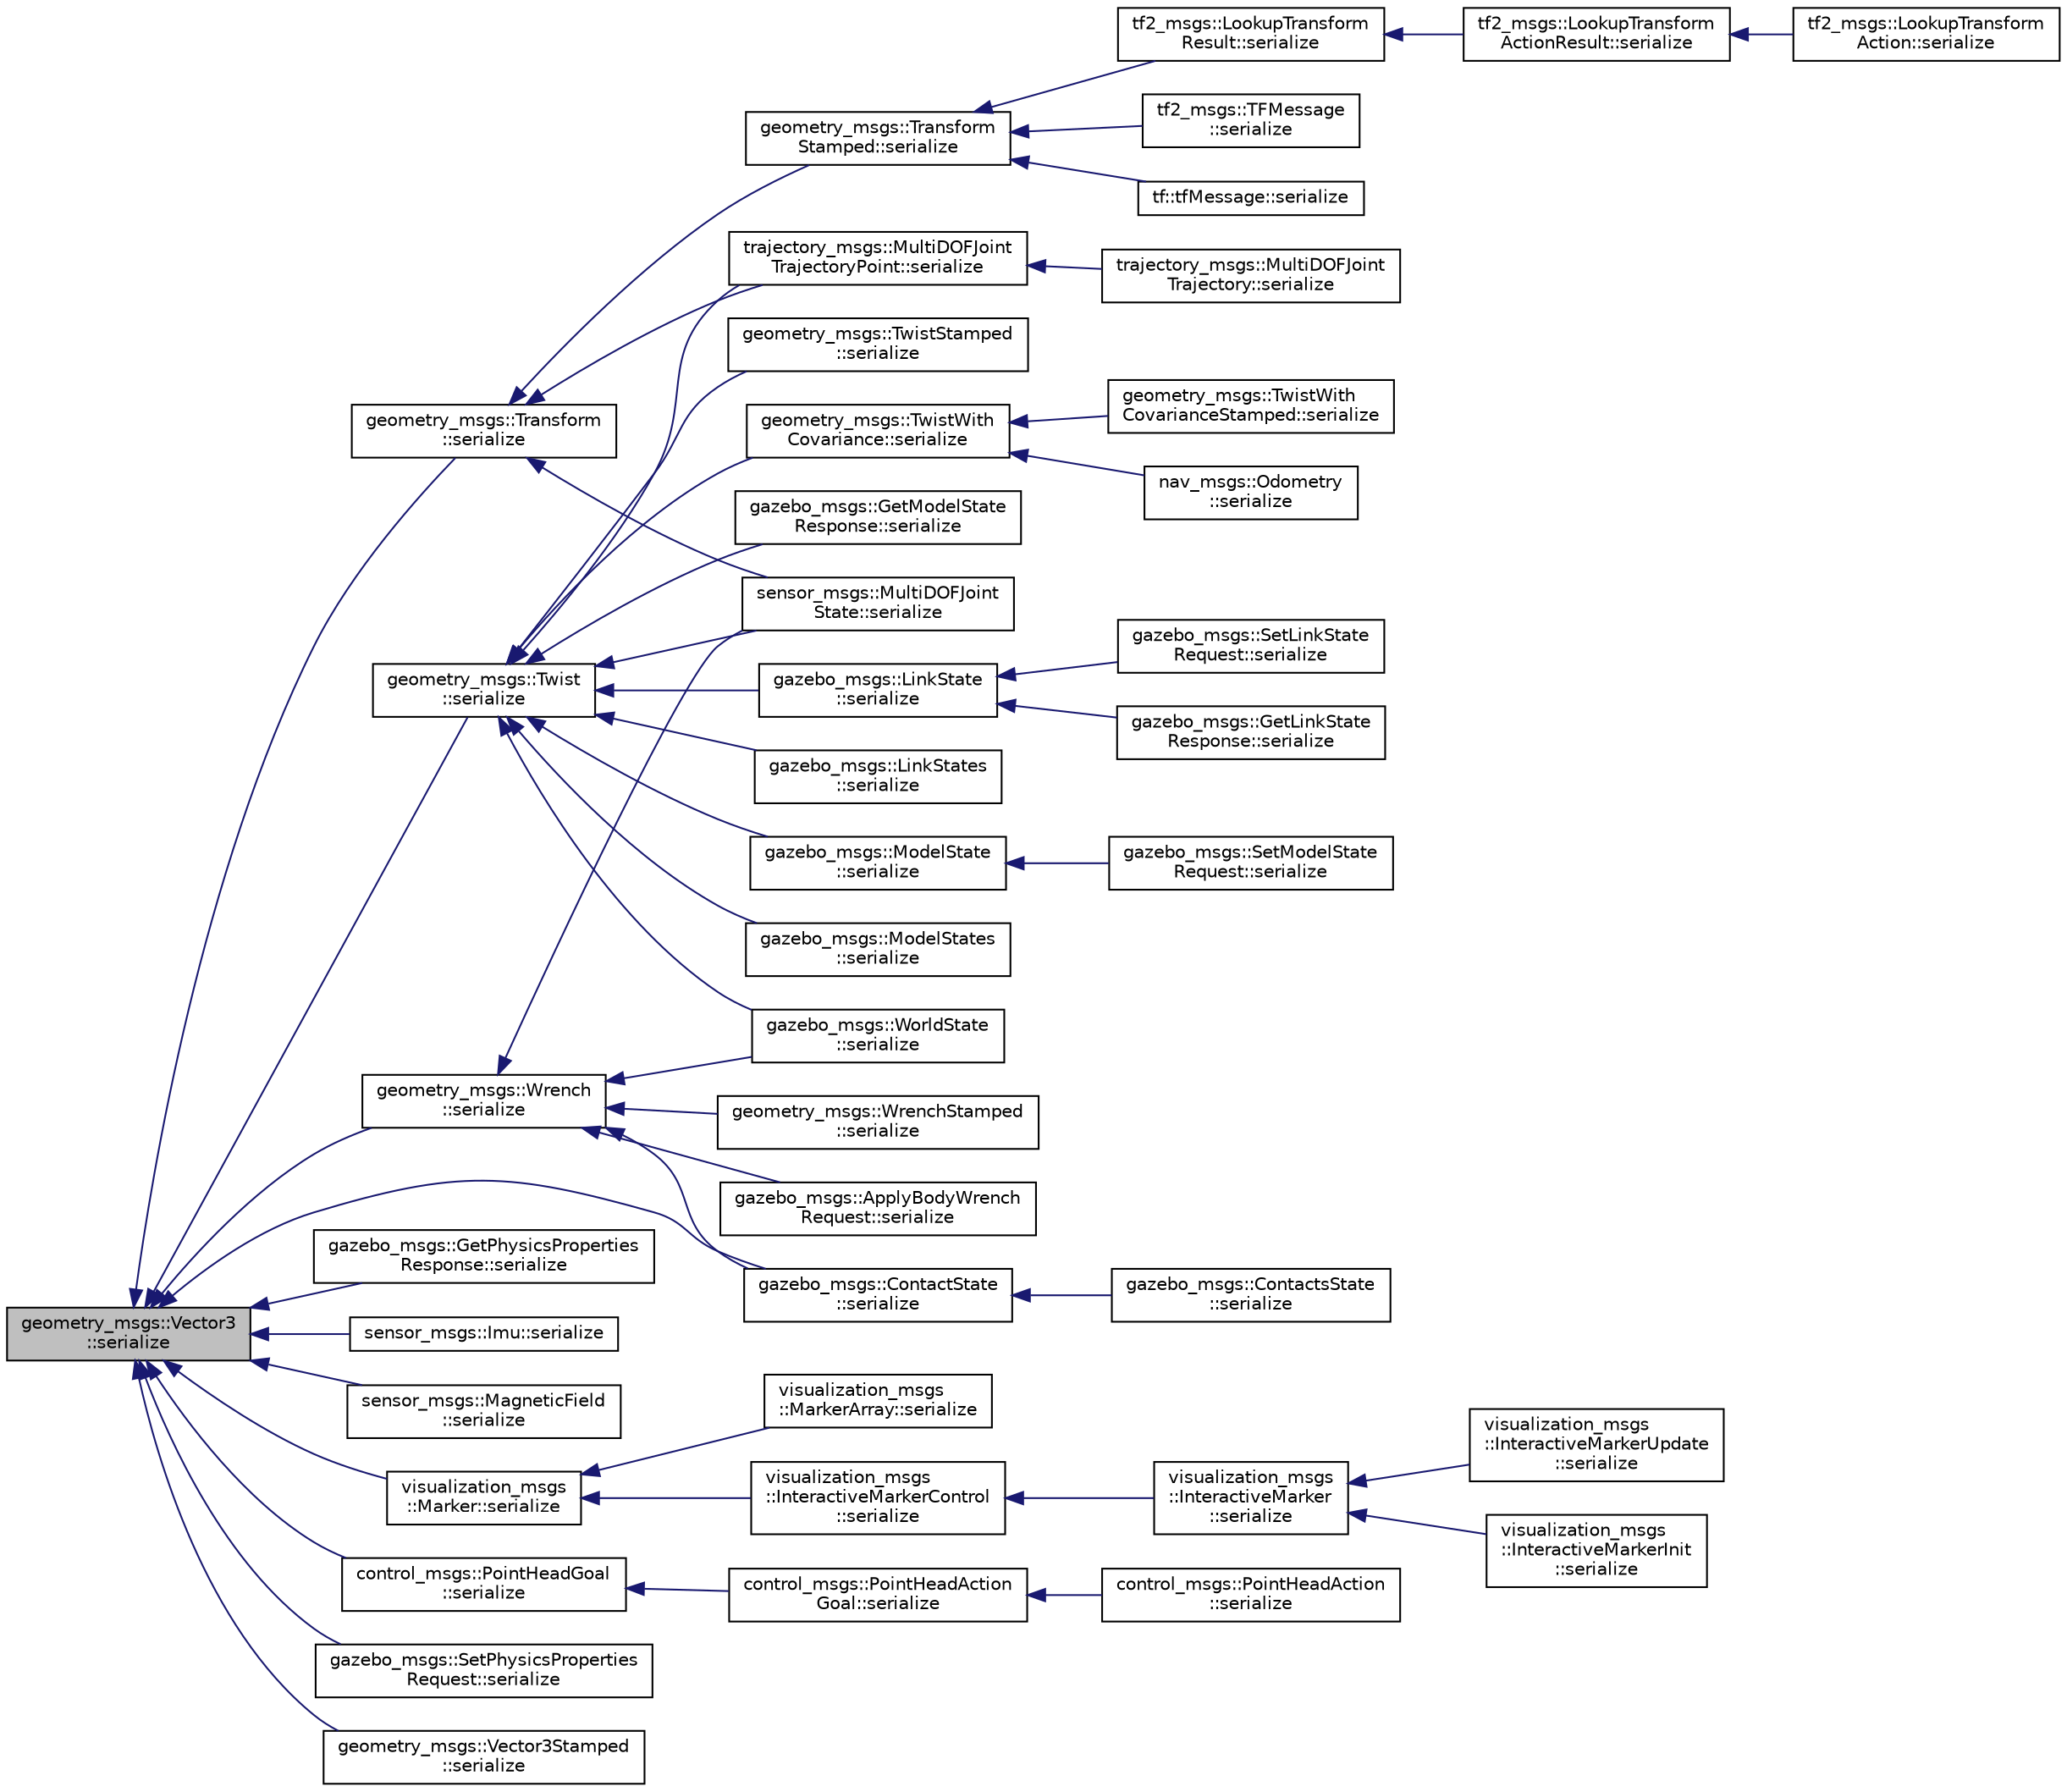 digraph "geometry_msgs::Vector3::serialize"
{
  edge [fontname="Helvetica",fontsize="10",labelfontname="Helvetica",labelfontsize="10"];
  node [fontname="Helvetica",fontsize="10",shape=record];
  rankdir="LR";
  Node1 [label="geometry_msgs::Vector3\l::serialize",height=0.2,width=0.4,color="black", fillcolor="grey75", style="filled" fontcolor="black"];
  Node1 -> Node2 [dir="back",color="midnightblue",fontsize="10",style="solid",fontname="Helvetica"];
  Node2 [label="gazebo_msgs::ContactState\l::serialize",height=0.2,width=0.4,color="black", fillcolor="white", style="filled",URL="$classgazebo__msgs_1_1_contact_state.html#a8b489e7cb9869ea321a369557d86006c"];
  Node2 -> Node3 [dir="back",color="midnightblue",fontsize="10",style="solid",fontname="Helvetica"];
  Node3 [label="gazebo_msgs::ContactsState\l::serialize",height=0.2,width=0.4,color="black", fillcolor="white", style="filled",URL="$classgazebo__msgs_1_1_contacts_state.html#a13b9fbf6198c7b4589c3d51e85b9d3c3"];
  Node1 -> Node4 [dir="back",color="midnightblue",fontsize="10",style="solid",fontname="Helvetica"];
  Node4 [label="gazebo_msgs::GetPhysicsProperties\lResponse::serialize",height=0.2,width=0.4,color="black", fillcolor="white", style="filled",URL="$classgazebo__msgs_1_1_get_physics_properties_response.html#a5b77a89460911effdaa33f5b4cbdfb86"];
  Node1 -> Node5 [dir="back",color="midnightblue",fontsize="10",style="solid",fontname="Helvetica"];
  Node5 [label="sensor_msgs::Imu::serialize",height=0.2,width=0.4,color="black", fillcolor="white", style="filled",URL="$classsensor__msgs_1_1_imu.html#a3cf2046fd2ec602ecc05e68d6f88169d"];
  Node1 -> Node6 [dir="back",color="midnightblue",fontsize="10",style="solid",fontname="Helvetica"];
  Node6 [label="sensor_msgs::MagneticField\l::serialize",height=0.2,width=0.4,color="black", fillcolor="white", style="filled",URL="$classsensor__msgs_1_1_magnetic_field.html#a4d74fc9b3467c06ab621149e5d1da1fb"];
  Node1 -> Node7 [dir="back",color="midnightblue",fontsize="10",style="solid",fontname="Helvetica"];
  Node7 [label="visualization_msgs\l::Marker::serialize",height=0.2,width=0.4,color="black", fillcolor="white", style="filled",URL="$classvisualization__msgs_1_1_marker.html#a45a6ab6cb7a163b240bdff8ff937a13f"];
  Node7 -> Node8 [dir="back",color="midnightblue",fontsize="10",style="solid",fontname="Helvetica"];
  Node8 [label="visualization_msgs\l::InteractiveMarkerControl\l::serialize",height=0.2,width=0.4,color="black", fillcolor="white", style="filled",URL="$classvisualization__msgs_1_1_interactive_marker_control.html#ae0551e8cc332a7f0a999966c4154e1e1"];
  Node8 -> Node9 [dir="back",color="midnightblue",fontsize="10",style="solid",fontname="Helvetica"];
  Node9 [label="visualization_msgs\l::InteractiveMarker\l::serialize",height=0.2,width=0.4,color="black", fillcolor="white", style="filled",URL="$classvisualization__msgs_1_1_interactive_marker.html#a4a9c12c8b833b36acb06f7fc8966ea07"];
  Node9 -> Node10 [dir="back",color="midnightblue",fontsize="10",style="solid",fontname="Helvetica"];
  Node10 [label="visualization_msgs\l::InteractiveMarkerInit\l::serialize",height=0.2,width=0.4,color="black", fillcolor="white", style="filled",URL="$classvisualization__msgs_1_1_interactive_marker_init.html#a10f8a90ceead7129fed8b030561f6d62"];
  Node9 -> Node11 [dir="back",color="midnightblue",fontsize="10",style="solid",fontname="Helvetica"];
  Node11 [label="visualization_msgs\l::InteractiveMarkerUpdate\l::serialize",height=0.2,width=0.4,color="black", fillcolor="white", style="filled",URL="$classvisualization__msgs_1_1_interactive_marker_update.html#a66eb6edf924a5c22a67d43a892e0a874"];
  Node7 -> Node12 [dir="back",color="midnightblue",fontsize="10",style="solid",fontname="Helvetica"];
  Node12 [label="visualization_msgs\l::MarkerArray::serialize",height=0.2,width=0.4,color="black", fillcolor="white", style="filled",URL="$classvisualization__msgs_1_1_marker_array.html#ae384695396a9747058da4a1913d05b27"];
  Node1 -> Node13 [dir="back",color="midnightblue",fontsize="10",style="solid",fontname="Helvetica"];
  Node13 [label="control_msgs::PointHeadGoal\l::serialize",height=0.2,width=0.4,color="black", fillcolor="white", style="filled",URL="$classcontrol__msgs_1_1_point_head_goal.html#a0af990ae43a37be31e31d9c70dcf2d91"];
  Node13 -> Node14 [dir="back",color="midnightblue",fontsize="10",style="solid",fontname="Helvetica"];
  Node14 [label="control_msgs::PointHeadAction\lGoal::serialize",height=0.2,width=0.4,color="black", fillcolor="white", style="filled",URL="$classcontrol__msgs_1_1_point_head_action_goal.html#a82b2838cd181d2515471f52211f6ecc6"];
  Node14 -> Node15 [dir="back",color="midnightblue",fontsize="10",style="solid",fontname="Helvetica"];
  Node15 [label="control_msgs::PointHeadAction\l::serialize",height=0.2,width=0.4,color="black", fillcolor="white", style="filled",URL="$classcontrol__msgs_1_1_point_head_action.html#a3ab02dbe3e593381dd69f219b06facc1"];
  Node1 -> Node16 [dir="back",color="midnightblue",fontsize="10",style="solid",fontname="Helvetica"];
  Node16 [label="gazebo_msgs::SetPhysicsProperties\lRequest::serialize",height=0.2,width=0.4,color="black", fillcolor="white", style="filled",URL="$classgazebo__msgs_1_1_set_physics_properties_request.html#a5fa234ce35d12f6e6ebf1f7179a4613c"];
  Node1 -> Node17 [dir="back",color="midnightblue",fontsize="10",style="solid",fontname="Helvetica"];
  Node17 [label="geometry_msgs::Transform\l::serialize",height=0.2,width=0.4,color="black", fillcolor="white", style="filled",URL="$classgeometry__msgs_1_1_transform.html#a41af5075ee0d737a4af6e97da0bb6bed"];
  Node17 -> Node18 [dir="back",color="midnightblue",fontsize="10",style="solid",fontname="Helvetica"];
  Node18 [label="sensor_msgs::MultiDOFJoint\lState::serialize",height=0.2,width=0.4,color="black", fillcolor="white", style="filled",URL="$classsensor__msgs_1_1_multi_d_o_f_joint_state.html#a6d318896c545c09bcb463b4d3066d331"];
  Node17 -> Node19 [dir="back",color="midnightblue",fontsize="10",style="solid",fontname="Helvetica"];
  Node19 [label="trajectory_msgs::MultiDOFJoint\lTrajectoryPoint::serialize",height=0.2,width=0.4,color="black", fillcolor="white", style="filled",URL="$classtrajectory__msgs_1_1_multi_d_o_f_joint_trajectory_point.html#af30b25913bb65e77102777ce3c8a6a47"];
  Node19 -> Node20 [dir="back",color="midnightblue",fontsize="10",style="solid",fontname="Helvetica"];
  Node20 [label="trajectory_msgs::MultiDOFJoint\lTrajectory::serialize",height=0.2,width=0.4,color="black", fillcolor="white", style="filled",URL="$classtrajectory__msgs_1_1_multi_d_o_f_joint_trajectory.html#a284fb63e9e681068ceff57d2c2c63d60"];
  Node17 -> Node21 [dir="back",color="midnightblue",fontsize="10",style="solid",fontname="Helvetica"];
  Node21 [label="geometry_msgs::Transform\lStamped::serialize",height=0.2,width=0.4,color="black", fillcolor="white", style="filled",URL="$classgeometry__msgs_1_1_transform_stamped.html#a5803b357a7b8a769564bb20120c7746b"];
  Node21 -> Node22 [dir="back",color="midnightblue",fontsize="10",style="solid",fontname="Helvetica"];
  Node22 [label="tf2_msgs::LookupTransform\lResult::serialize",height=0.2,width=0.4,color="black", fillcolor="white", style="filled",URL="$classtf2__msgs_1_1_lookup_transform_result.html#af084a215cc61efbf840a23dd9854566d"];
  Node22 -> Node23 [dir="back",color="midnightblue",fontsize="10",style="solid",fontname="Helvetica"];
  Node23 [label="tf2_msgs::LookupTransform\lActionResult::serialize",height=0.2,width=0.4,color="black", fillcolor="white", style="filled",URL="$classtf2__msgs_1_1_lookup_transform_action_result.html#a523937865c7544102a3e0b236bbca3c0"];
  Node23 -> Node24 [dir="back",color="midnightblue",fontsize="10",style="solid",fontname="Helvetica"];
  Node24 [label="tf2_msgs::LookupTransform\lAction::serialize",height=0.2,width=0.4,color="black", fillcolor="white", style="filled",URL="$classtf2__msgs_1_1_lookup_transform_action.html#a7c5880ab1d4af63ee270b5ddfad178b5"];
  Node21 -> Node25 [dir="back",color="midnightblue",fontsize="10",style="solid",fontname="Helvetica"];
  Node25 [label="tf2_msgs::TFMessage\l::serialize",height=0.2,width=0.4,color="black", fillcolor="white", style="filled",URL="$classtf2__msgs_1_1_t_f_message.html#ac654a70fb7e6ac71e2dd17fd27071f10"];
  Node21 -> Node26 [dir="back",color="midnightblue",fontsize="10",style="solid",fontname="Helvetica"];
  Node26 [label="tf::tfMessage::serialize",height=0.2,width=0.4,color="black", fillcolor="white", style="filled",URL="$classtf_1_1tf_message.html#a8ff1d808b77eba7635da49c8d0817522"];
  Node1 -> Node27 [dir="back",color="midnightblue",fontsize="10",style="solid",fontname="Helvetica"];
  Node27 [label="geometry_msgs::Twist\l::serialize",height=0.2,width=0.4,color="black", fillcolor="white", style="filled",URL="$classgeometry__msgs_1_1_twist.html#a6b6773811c51714ffce0412ec15ff277"];
  Node27 -> Node28 [dir="back",color="midnightblue",fontsize="10",style="solid",fontname="Helvetica"];
  Node28 [label="gazebo_msgs::GetModelState\lResponse::serialize",height=0.2,width=0.4,color="black", fillcolor="white", style="filled",URL="$classgazebo__msgs_1_1_get_model_state_response.html#adecda3e43fd03a9cf2ed6e53a4e4823f"];
  Node27 -> Node29 [dir="back",color="midnightblue",fontsize="10",style="solid",fontname="Helvetica"];
  Node29 [label="gazebo_msgs::LinkState\l::serialize",height=0.2,width=0.4,color="black", fillcolor="white", style="filled",URL="$classgazebo__msgs_1_1_link_state.html#a4b49828457d29c7b4dfcb0cb934087a1"];
  Node29 -> Node30 [dir="back",color="midnightblue",fontsize="10",style="solid",fontname="Helvetica"];
  Node30 [label="gazebo_msgs::GetLinkState\lResponse::serialize",height=0.2,width=0.4,color="black", fillcolor="white", style="filled",URL="$classgazebo__msgs_1_1_get_link_state_response.html#ad171e68bf9b115bd8cc8a6f8563b272b"];
  Node29 -> Node31 [dir="back",color="midnightblue",fontsize="10",style="solid",fontname="Helvetica"];
  Node31 [label="gazebo_msgs::SetLinkState\lRequest::serialize",height=0.2,width=0.4,color="black", fillcolor="white", style="filled",URL="$classgazebo__msgs_1_1_set_link_state_request.html#a661df78bb0080bd8b17fe5f206f522fe"];
  Node27 -> Node32 [dir="back",color="midnightblue",fontsize="10",style="solid",fontname="Helvetica"];
  Node32 [label="gazebo_msgs::LinkStates\l::serialize",height=0.2,width=0.4,color="black", fillcolor="white", style="filled",URL="$classgazebo__msgs_1_1_link_states.html#a90b009133b549e9ce9cf79df20976eed"];
  Node27 -> Node33 [dir="back",color="midnightblue",fontsize="10",style="solid",fontname="Helvetica"];
  Node33 [label="gazebo_msgs::ModelState\l::serialize",height=0.2,width=0.4,color="black", fillcolor="white", style="filled",URL="$classgazebo__msgs_1_1_model_state.html#a829e391d8bafff5ac5d352dee85d8583"];
  Node33 -> Node34 [dir="back",color="midnightblue",fontsize="10",style="solid",fontname="Helvetica"];
  Node34 [label="gazebo_msgs::SetModelState\lRequest::serialize",height=0.2,width=0.4,color="black", fillcolor="white", style="filled",URL="$classgazebo__msgs_1_1_set_model_state_request.html#af3531f1e517d58293e2384fe6f919dde"];
  Node27 -> Node35 [dir="back",color="midnightblue",fontsize="10",style="solid",fontname="Helvetica"];
  Node35 [label="gazebo_msgs::ModelStates\l::serialize",height=0.2,width=0.4,color="black", fillcolor="white", style="filled",URL="$classgazebo__msgs_1_1_model_states.html#ad95008cc25081cd1475156fceae14ec1"];
  Node27 -> Node18 [dir="back",color="midnightblue",fontsize="10",style="solid",fontname="Helvetica"];
  Node27 -> Node19 [dir="back",color="midnightblue",fontsize="10",style="solid",fontname="Helvetica"];
  Node27 -> Node36 [dir="back",color="midnightblue",fontsize="10",style="solid",fontname="Helvetica"];
  Node36 [label="geometry_msgs::TwistStamped\l::serialize",height=0.2,width=0.4,color="black", fillcolor="white", style="filled",URL="$classgeometry__msgs_1_1_twist_stamped.html#a6de03c9b9035adc3e988aa7dabc75185"];
  Node27 -> Node37 [dir="back",color="midnightblue",fontsize="10",style="solid",fontname="Helvetica"];
  Node37 [label="geometry_msgs::TwistWith\lCovariance::serialize",height=0.2,width=0.4,color="black", fillcolor="white", style="filled",URL="$classgeometry__msgs_1_1_twist_with_covariance.html#a0c2e8f02cc22da446148d914405cca7b"];
  Node37 -> Node38 [dir="back",color="midnightblue",fontsize="10",style="solid",fontname="Helvetica"];
  Node38 [label="nav_msgs::Odometry\l::serialize",height=0.2,width=0.4,color="black", fillcolor="white", style="filled",URL="$classnav__msgs_1_1_odometry.html#a4ce6cfcb047b727c731ecfb244b8df81"];
  Node37 -> Node39 [dir="back",color="midnightblue",fontsize="10",style="solid",fontname="Helvetica"];
  Node39 [label="geometry_msgs::TwistWith\lCovarianceStamped::serialize",height=0.2,width=0.4,color="black", fillcolor="white", style="filled",URL="$classgeometry__msgs_1_1_twist_with_covariance_stamped.html#a48c9910bf13418def2f8438a911e650b"];
  Node27 -> Node40 [dir="back",color="midnightblue",fontsize="10",style="solid",fontname="Helvetica"];
  Node40 [label="gazebo_msgs::WorldState\l::serialize",height=0.2,width=0.4,color="black", fillcolor="white", style="filled",URL="$classgazebo__msgs_1_1_world_state.html#a9068559088deb85a987b5ae6b5c18f3a"];
  Node1 -> Node41 [dir="back",color="midnightblue",fontsize="10",style="solid",fontname="Helvetica"];
  Node41 [label="geometry_msgs::Vector3Stamped\l::serialize",height=0.2,width=0.4,color="black", fillcolor="white", style="filled",URL="$classgeometry__msgs_1_1_vector3_stamped.html#adb917238b298f6151590ef07d5339fa8"];
  Node1 -> Node42 [dir="back",color="midnightblue",fontsize="10",style="solid",fontname="Helvetica"];
  Node42 [label="geometry_msgs::Wrench\l::serialize",height=0.2,width=0.4,color="black", fillcolor="white", style="filled",URL="$classgeometry__msgs_1_1_wrench.html#a775fb20d263b4bf2bd4f3200fca1afec"];
  Node42 -> Node43 [dir="back",color="midnightblue",fontsize="10",style="solid",fontname="Helvetica"];
  Node43 [label="gazebo_msgs::ApplyBodyWrench\lRequest::serialize",height=0.2,width=0.4,color="black", fillcolor="white", style="filled",URL="$classgazebo__msgs_1_1_apply_body_wrench_request.html#a35cbbc5c0580061ca6213140d05aa9f5"];
  Node42 -> Node2 [dir="back",color="midnightblue",fontsize="10",style="solid",fontname="Helvetica"];
  Node42 -> Node18 [dir="back",color="midnightblue",fontsize="10",style="solid",fontname="Helvetica"];
  Node42 -> Node40 [dir="back",color="midnightblue",fontsize="10",style="solid",fontname="Helvetica"];
  Node42 -> Node44 [dir="back",color="midnightblue",fontsize="10",style="solid",fontname="Helvetica"];
  Node44 [label="geometry_msgs::WrenchStamped\l::serialize",height=0.2,width=0.4,color="black", fillcolor="white", style="filled",URL="$classgeometry__msgs_1_1_wrench_stamped.html#aac1a285e828dad32a9a8497d055a7ec6"];
}
